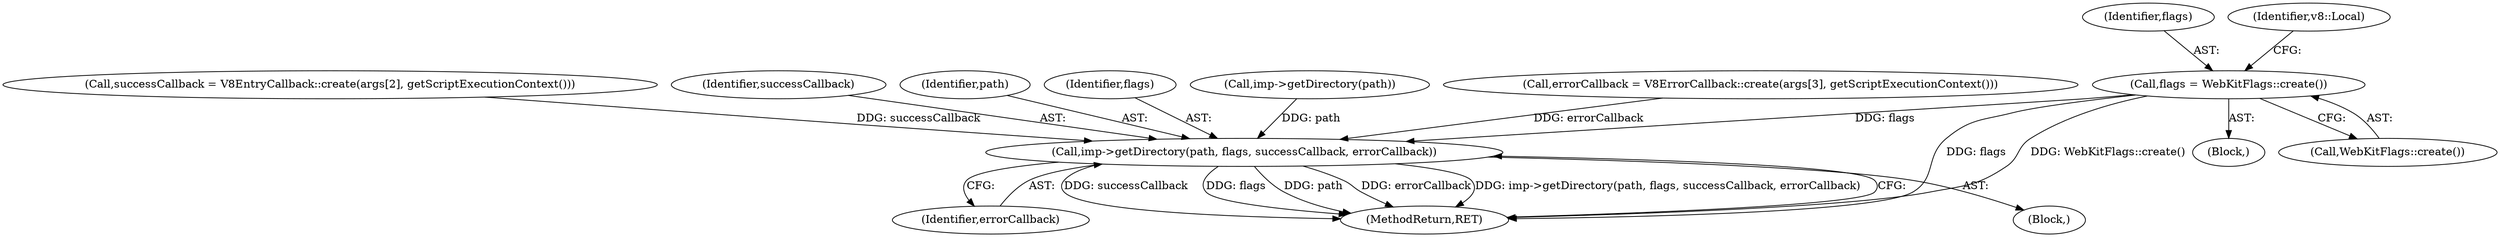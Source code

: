 digraph "0_Chrome_e9372a1bfd3588a80fcf49aa07321f0971dd6091_50@API" {
"1000133" [label="(Call,flags = WebKitFlags::create())"];
"1000234" [label="(Call,imp->getDirectory(path, flags, successCallback, errorCallback))"];
"1000238" [label="(Identifier,errorCallback)"];
"1000201" [label="(Call,successCallback = V8EntryCallback::create(args[2], getScriptExecutionContext()))"];
"1000239" [label="(MethodReturn,RET)"];
"1000237" [label="(Identifier,successCallback)"];
"1000133" [label="(Call,flags = WebKitFlags::create())"];
"1000134" [label="(Identifier,flags)"];
"1000132" [label="(Block,)"];
"1000234" [label="(Call,imp->getDirectory(path, flags, successCallback, errorCallback))"];
"1000235" [label="(Identifier,path)"];
"1000102" [label="(Block,)"];
"1000236" [label="(Identifier,flags)"];
"1000121" [label="(Call,imp->getDirectory(path))"];
"1000138" [label="(Identifier,v8::Local)"];
"1000135" [label="(Call,WebKitFlags::create())"];
"1000227" [label="(Call,errorCallback = V8ErrorCallback::create(args[3], getScriptExecutionContext()))"];
"1000133" -> "1000132"  [label="AST: "];
"1000133" -> "1000135"  [label="CFG: "];
"1000134" -> "1000133"  [label="AST: "];
"1000135" -> "1000133"  [label="AST: "];
"1000138" -> "1000133"  [label="CFG: "];
"1000133" -> "1000239"  [label="DDG: flags"];
"1000133" -> "1000239"  [label="DDG: WebKitFlags::create()"];
"1000133" -> "1000234"  [label="DDG: flags"];
"1000234" -> "1000102"  [label="AST: "];
"1000234" -> "1000238"  [label="CFG: "];
"1000235" -> "1000234"  [label="AST: "];
"1000236" -> "1000234"  [label="AST: "];
"1000237" -> "1000234"  [label="AST: "];
"1000238" -> "1000234"  [label="AST: "];
"1000239" -> "1000234"  [label="CFG: "];
"1000234" -> "1000239"  [label="DDG: successCallback"];
"1000234" -> "1000239"  [label="DDG: flags"];
"1000234" -> "1000239"  [label="DDG: path"];
"1000234" -> "1000239"  [label="DDG: errorCallback"];
"1000234" -> "1000239"  [label="DDG: imp->getDirectory(path, flags, successCallback, errorCallback)"];
"1000121" -> "1000234"  [label="DDG: path"];
"1000201" -> "1000234"  [label="DDG: successCallback"];
"1000227" -> "1000234"  [label="DDG: errorCallback"];
}
